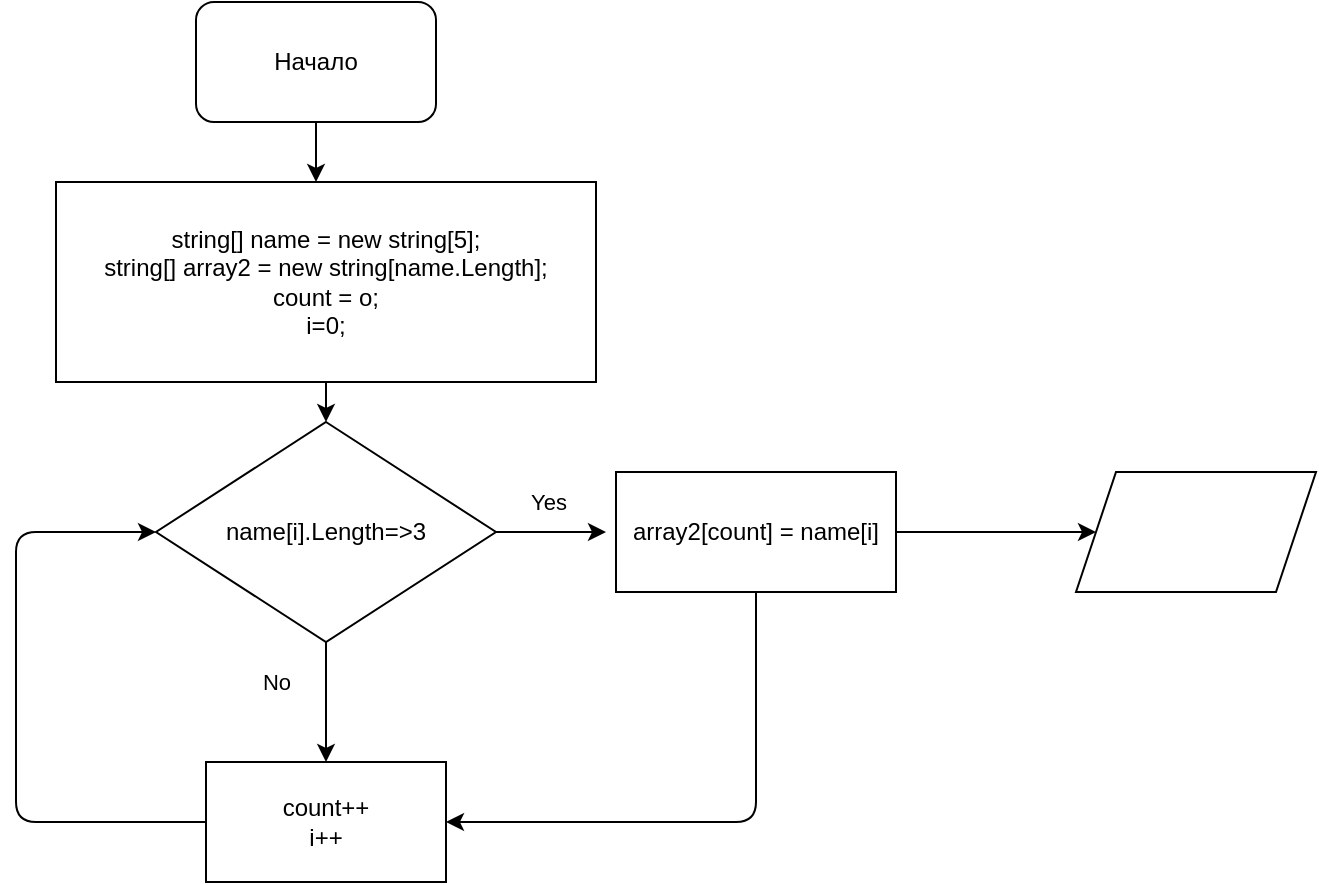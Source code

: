 <mxfile>
    <diagram id="hcYRgcJFzZDJSdoNCDwU" name="Страница 1">
        <mxGraphModel dx="650" dy="273" grid="1" gridSize="10" guides="1" tooltips="1" connect="1" arrows="1" fold="1" page="1" pageScale="1" pageWidth="827" pageHeight="1169" math="0" shadow="0">
            <root>
                <mxCell id="0"/>
                <mxCell id="1" parent="0"/>
                <mxCell id="4" value="" style="edgeStyle=none;html=1;" edge="1" parent="1" source="2">
                    <mxGeometry relative="1" as="geometry">
                        <mxPoint x="320" y="120" as="targetPoint"/>
                    </mxGeometry>
                </mxCell>
                <mxCell id="2" value="Начало" style="rounded=1;whiteSpace=wrap;html=1;" vertex="1" parent="1">
                    <mxGeometry x="260" y="30" width="120" height="60" as="geometry"/>
                </mxCell>
                <mxCell id="8" value="" style="edgeStyle=none;html=1;" edge="1" parent="1" source="5" target="7">
                    <mxGeometry relative="1" as="geometry"/>
                </mxCell>
                <mxCell id="5" value="string[] name = new string[5];&lt;br&gt;string[] array2 = new string[name.Length];&lt;br&gt;count = o;&lt;br&gt;i=0;" style="rounded=0;whiteSpace=wrap;html=1;" vertex="1" parent="1">
                    <mxGeometry x="190" y="120" width="270" height="100" as="geometry"/>
                </mxCell>
                <mxCell id="10" value="" style="edgeStyle=none;html=1;" edge="1" parent="1" source="7">
                    <mxGeometry relative="1" as="geometry">
                        <mxPoint x="465" y="295" as="targetPoint"/>
                    </mxGeometry>
                </mxCell>
                <mxCell id="21" value="Yes" style="edgeLabel;html=1;align=center;verticalAlign=middle;resizable=0;points=[];" vertex="1" connectable="0" parent="10">
                    <mxGeometry x="-0.435" y="-2" relative="1" as="geometry">
                        <mxPoint x="10" y="-17" as="offset"/>
                    </mxGeometry>
                </mxCell>
                <mxCell id="28" value="" style="edgeStyle=none;html=1;" edge="1" parent="1" source="7" target="18">
                    <mxGeometry relative="1" as="geometry"/>
                </mxCell>
                <mxCell id="29" value="No" style="edgeLabel;html=1;align=center;verticalAlign=middle;resizable=0;points=[];" vertex="1" connectable="0" parent="28">
                    <mxGeometry x="-0.333" y="2" relative="1" as="geometry">
                        <mxPoint x="-27" as="offset"/>
                    </mxGeometry>
                </mxCell>
                <mxCell id="7" value="name[i].Length=&amp;gt;3" style="rhombus;whiteSpace=wrap;html=1;rounded=0;" vertex="1" parent="1">
                    <mxGeometry x="240" y="240" width="170" height="110" as="geometry"/>
                </mxCell>
                <mxCell id="31" style="edgeStyle=none;html=1;entryX=0;entryY=0.5;entryDx=0;entryDy=0;" edge="1" parent="1" source="18" target="7">
                    <mxGeometry relative="1" as="geometry">
                        <Array as="points">
                            <mxPoint x="170" y="440"/>
                            <mxPoint x="170" y="295"/>
                        </Array>
                    </mxGeometry>
                </mxCell>
                <mxCell id="18" value="count++&lt;br&gt;i++" style="whiteSpace=wrap;html=1;rounded=0;" vertex="1" parent="1">
                    <mxGeometry x="265" y="410" width="120" height="60" as="geometry"/>
                </mxCell>
                <mxCell id="30" style="edgeStyle=none;html=1;entryX=1;entryY=0.5;entryDx=0;entryDy=0;" edge="1" parent="1" source="27" target="18">
                    <mxGeometry relative="1" as="geometry">
                        <Array as="points">
                            <mxPoint x="540" y="440"/>
                        </Array>
                    </mxGeometry>
                </mxCell>
                <mxCell id="33" value="" style="edgeStyle=none;html=1;" edge="1" parent="1" source="27" target="32">
                    <mxGeometry relative="1" as="geometry"/>
                </mxCell>
                <mxCell id="27" value="array2[count] = name[i]" style="rounded=0;whiteSpace=wrap;html=1;" vertex="1" parent="1">
                    <mxGeometry x="470" y="265" width="140" height="60" as="geometry"/>
                </mxCell>
                <mxCell id="32" value="" style="shape=parallelogram;perimeter=parallelogramPerimeter;whiteSpace=wrap;html=1;fixedSize=1;rounded=0;" vertex="1" parent="1">
                    <mxGeometry x="700" y="265" width="120" height="60" as="geometry"/>
                </mxCell>
            </root>
        </mxGraphModel>
    </diagram>
</mxfile>